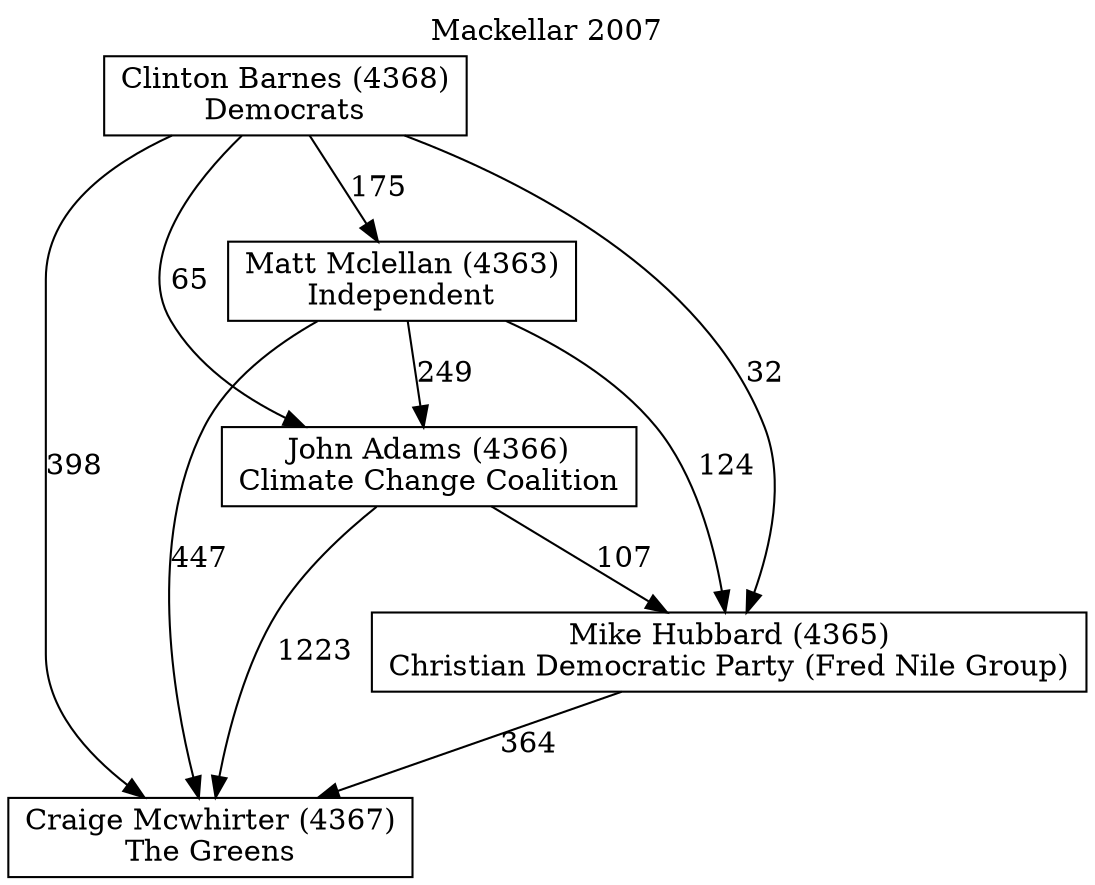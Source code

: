 // House preference flow
digraph "Craige Mcwhirter (4367)_Mackellar_2007" {
	graph [label="Mackellar 2007" labelloc=t mclimit=10]
	node [shape=box]
	"Clinton Barnes (4368)" [label="Clinton Barnes (4368)
Democrats"]
	"Craige Mcwhirter (4367)" [label="Craige Mcwhirter (4367)
The Greens"]
	"John Adams (4366)" [label="John Adams (4366)
Climate Change Coalition"]
	"Matt Mclellan (4363)" [label="Matt Mclellan (4363)
Independent"]
	"Mike Hubbard (4365)" [label="Mike Hubbard (4365)
Christian Democratic Party (Fred Nile Group)"]
	"Clinton Barnes (4368)" -> "Craige Mcwhirter (4367)" [label=398]
	"Clinton Barnes (4368)" -> "John Adams (4366)" [label=65]
	"Clinton Barnes (4368)" -> "Matt Mclellan (4363)" [label=175]
	"Clinton Barnes (4368)" -> "Mike Hubbard (4365)" [label=32]
	"John Adams (4366)" -> "Craige Mcwhirter (4367)" [label=1223]
	"John Adams (4366)" -> "Mike Hubbard (4365)" [label=107]
	"Matt Mclellan (4363)" -> "Craige Mcwhirter (4367)" [label=447]
	"Matt Mclellan (4363)" -> "John Adams (4366)" [label=249]
	"Matt Mclellan (4363)" -> "Mike Hubbard (4365)" [label=124]
	"Mike Hubbard (4365)" -> "Craige Mcwhirter (4367)" [label=364]
}
